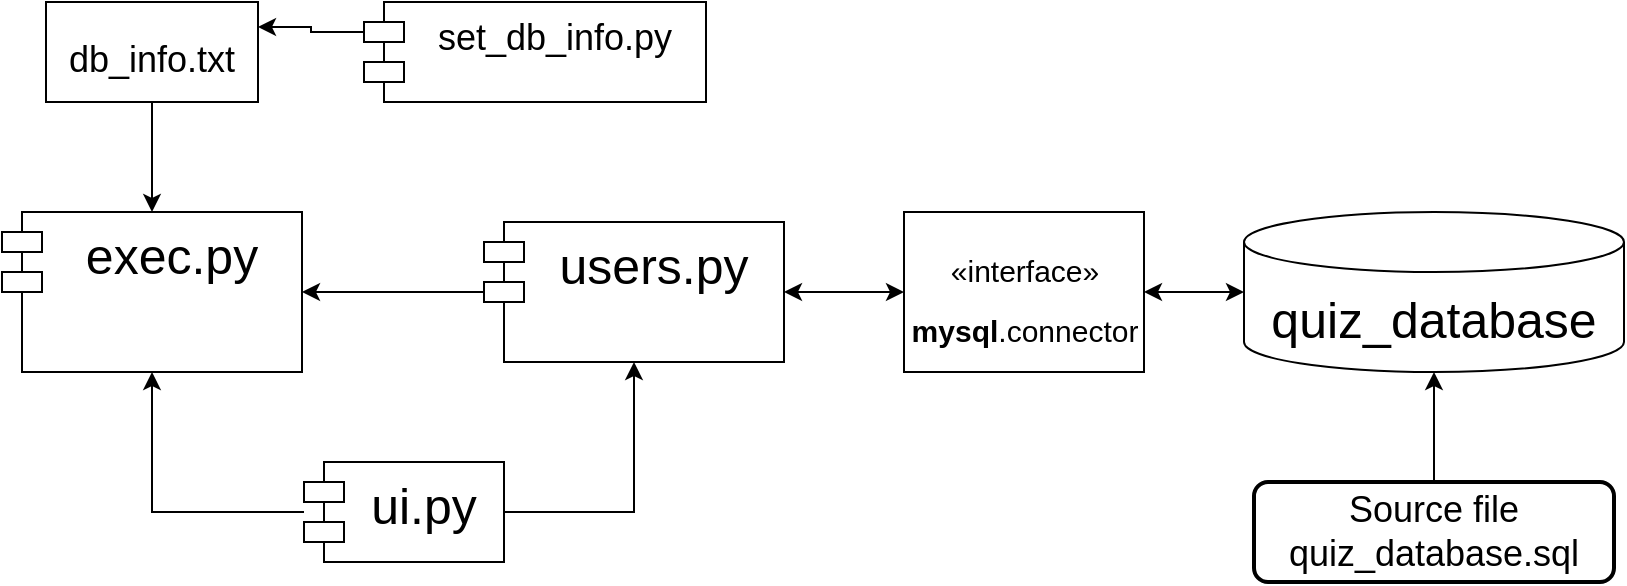 <mxfile version="14.1.8" type="device"><diagram id="MeYdxavYYio6N2zKJFeU" name="Page-1"><mxGraphModel dx="1463" dy="846" grid="1" gridSize="10" guides="1" tooltips="1" connect="1" arrows="1" fold="1" page="1" pageScale="1" pageWidth="827" pageHeight="1169" math="0" shadow="0"><root><mxCell id="0"/><mxCell id="1" parent="0"/><mxCell id="S0VPIILvpy9WjEjf8iZj-9" style="edgeStyle=orthogonalEdgeStyle;rounded=0;orthogonalLoop=1;jettySize=auto;html=1;entryX=0.5;entryY=1;entryDx=0;entryDy=0;fontSize=25;" edge="1" parent="1" source="S0VPIILvpy9WjEjf8iZj-3" target="S0VPIILvpy9WjEjf8iZj-4"><mxGeometry relative="1" as="geometry"><Array as="points"><mxPoint x="655" y="355"/></Array></mxGeometry></mxCell><mxCell id="S0VPIILvpy9WjEjf8iZj-10" style="edgeStyle=orthogonalEdgeStyle;rounded=0;orthogonalLoop=1;jettySize=auto;html=1;entryX=0.5;entryY=1;entryDx=0;entryDy=0;fontSize=25;" edge="1" parent="1" source="S0VPIILvpy9WjEjf8iZj-3" target="S0VPIILvpy9WjEjf8iZj-7"><mxGeometry relative="1" as="geometry"/></mxCell><mxCell id="S0VPIILvpy9WjEjf8iZj-3" value="ui.py" style="shape=module;align=left;spacingLeft=20;align=center;verticalAlign=top;fontSize=25;" vertex="1" parent="1"><mxGeometry x="490" y="330" width="100" height="50" as="geometry"/></mxCell><mxCell id="S0VPIILvpy9WjEjf8iZj-8" style="edgeStyle=orthogonalEdgeStyle;rounded=0;orthogonalLoop=1;jettySize=auto;html=1;entryX=1;entryY=0.5;entryDx=0;entryDy=0;fontSize=25;" edge="1" parent="1" source="S0VPIILvpy9WjEjf8iZj-4" target="S0VPIILvpy9WjEjf8iZj-7"><mxGeometry relative="1" as="geometry"/></mxCell><mxCell id="S0VPIILvpy9WjEjf8iZj-4" value="users.py" style="shape=module;align=left;spacingLeft=20;align=center;verticalAlign=top;fontSize=25;" vertex="1" parent="1"><mxGeometry x="580" y="210" width="150" height="70" as="geometry"/></mxCell><mxCell id="S0VPIILvpy9WjEjf8iZj-5" value="quiz_database" style="shape=cylinder3;whiteSpace=wrap;html=1;boundedLbl=1;backgroundOutline=1;size=15;fontSize=25;" vertex="1" parent="1"><mxGeometry x="960" y="205" width="190" height="80" as="geometry"/></mxCell><mxCell id="S0VPIILvpy9WjEjf8iZj-6" value="" style="endArrow=classic;startArrow=classic;html=1;fontSize=25;entryX=0;entryY=0.5;entryDx=0;entryDy=0;entryPerimeter=0;exitX=1;exitY=0.5;exitDx=0;exitDy=0;" edge="1" parent="1" source="S0VPIILvpy9WjEjf8iZj-12" target="S0VPIILvpy9WjEjf8iZj-5"><mxGeometry width="50" height="50" relative="1" as="geometry"><mxPoint x="590" y="330" as="sourcePoint"/><mxPoint x="640" y="280" as="targetPoint"/></mxGeometry></mxCell><mxCell id="S0VPIILvpy9WjEjf8iZj-7" value="exec.py" style="shape=module;align=left;spacingLeft=20;align=center;verticalAlign=top;fontSize=25;" vertex="1" parent="1"><mxGeometry x="339" y="205" width="150" height="80" as="geometry"/></mxCell><mxCell id="S0VPIILvpy9WjEjf8iZj-12" value="&lt;font style=&quot;font-size: 15px&quot;&gt;«interface»&lt;br&gt;&lt;b&gt;mysql&lt;/b&gt;.connector&lt;/font&gt;" style="html=1;fontSize=25;" vertex="1" parent="1"><mxGeometry x="790" y="205" width="120" height="80" as="geometry"/></mxCell><mxCell id="S0VPIILvpy9WjEjf8iZj-13" value="" style="endArrow=classic;startArrow=classic;html=1;fontSize=25;entryX=0;entryY=0.5;entryDx=0;entryDy=0;entryPerimeter=0;exitX=1;exitY=0.5;exitDx=0;exitDy=0;" edge="1" parent="1" source="S0VPIILvpy9WjEjf8iZj-4" target="S0VPIILvpy9WjEjf8iZj-12"><mxGeometry width="50" height="50" relative="1" as="geometry"><mxPoint x="730" y="245" as="sourcePoint"/><mxPoint x="960" y="245" as="targetPoint"/></mxGeometry></mxCell><mxCell id="S0VPIILvpy9WjEjf8iZj-17" style="edgeStyle=orthogonalEdgeStyle;rounded=0;orthogonalLoop=1;jettySize=auto;html=1;entryX=0.5;entryY=0;entryDx=0;entryDy=0;fontSize=25;" edge="1" parent="1" source="S0VPIILvpy9WjEjf8iZj-16" target="S0VPIILvpy9WjEjf8iZj-7"><mxGeometry relative="1" as="geometry"/></mxCell><mxCell id="S0VPIILvpy9WjEjf8iZj-16" value="&lt;font style=&quot;font-size: 18px&quot;&gt;db_info.txt&lt;/font&gt;" style="whiteSpace=wrap;html=1;fontSize=25;" vertex="1" parent="1"><mxGeometry x="361" y="100" width="106" height="50" as="geometry"/></mxCell><mxCell id="S0VPIILvpy9WjEjf8iZj-19" style="edgeStyle=orthogonalEdgeStyle;rounded=0;orthogonalLoop=1;jettySize=auto;html=1;exitX=0;exitY=0;exitDx=0;exitDy=15;exitPerimeter=0;entryX=1;entryY=0.25;entryDx=0;entryDy=0;fontSize=18;" edge="1" parent="1" source="S0VPIILvpy9WjEjf8iZj-18" target="S0VPIILvpy9WjEjf8iZj-16"><mxGeometry relative="1" as="geometry"/></mxCell><mxCell id="S0VPIILvpy9WjEjf8iZj-18" value="set_db_info.py" style="shape=module;align=left;spacingLeft=20;align=center;verticalAlign=top;fontSize=18;" vertex="1" parent="1"><mxGeometry x="520" y="100" width="171" height="50" as="geometry"/></mxCell><mxCell id="S0VPIILvpy9WjEjf8iZj-25" style="edgeStyle=orthogonalEdgeStyle;rounded=0;orthogonalLoop=1;jettySize=auto;html=1;exitX=0.5;exitY=0;exitDx=0;exitDy=0;entryX=0.5;entryY=1;entryDx=0;entryDy=0;entryPerimeter=0;fontSize=18;" edge="1" parent="1" source="S0VPIILvpy9WjEjf8iZj-22" target="S0VPIILvpy9WjEjf8iZj-5"><mxGeometry relative="1" as="geometry"/></mxCell><mxCell id="S0VPIILvpy9WjEjf8iZj-22" value="Source file&lt;br&gt;quiz_database.sql" style="rounded=1;whiteSpace=wrap;html=1;absoluteArcSize=1;arcSize=14;strokeWidth=2;fontSize=18;" vertex="1" parent="1"><mxGeometry x="965" y="340" width="180" height="50" as="geometry"/></mxCell></root></mxGraphModel></diagram></mxfile>